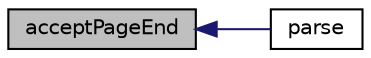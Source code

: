 digraph "acceptPageEnd"
{
  edge [fontname="Helvetica",fontsize="10",labelfontname="Helvetica",labelfontsize="10"];
  node [fontname="Helvetica",fontsize="10",shape=record];
  rankdir="LR";
  Node1 [label="acceptPageEnd",height=0.2,width=0.4,color="black", fillcolor="grey75", style="filled" fontcolor="black"];
  Node1 -> Node2 [dir="back",color="midnightblue",fontsize="10",style="solid",fontname="Helvetica"];
  Node2 [label="parse",height=0.2,width=0.4,color="black", fillcolor="white", style="filled",URL="$class_simple_php_page_builder.html#a4c04aeeef9b1c04f5a855bdfb3a62bfd"];
}
